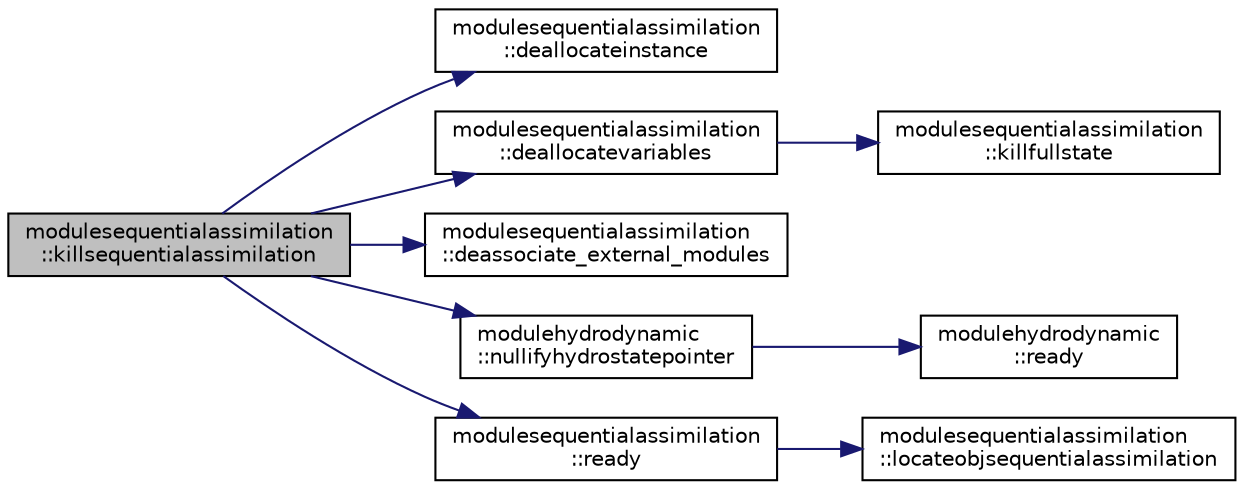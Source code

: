 digraph "modulesequentialassimilation::killsequentialassimilation"
{
 // LATEX_PDF_SIZE
  edge [fontname="Helvetica",fontsize="10",labelfontname="Helvetica",labelfontsize="10"];
  node [fontname="Helvetica",fontsize="10",shape=record];
  rankdir="LR";
  Node1 [label="modulesequentialassimilation\l::killsequentialassimilation",height=0.2,width=0.4,color="black", fillcolor="grey75", style="filled", fontcolor="black",tooltip=" "];
  Node1 -> Node2 [color="midnightblue",fontsize="10",style="solid"];
  Node2 [label="modulesequentialassimilation\l::deallocateinstance",height=0.2,width=0.4,color="black", fillcolor="white", style="filled",URL="$namespacemodulesequentialassimilation.html#a3d80f83cfeb707312981be037f194082",tooltip=" "];
  Node1 -> Node3 [color="midnightblue",fontsize="10",style="solid"];
  Node3 [label="modulesequentialassimilation\l::deallocatevariables",height=0.2,width=0.4,color="black", fillcolor="white", style="filled",URL="$namespacemodulesequentialassimilation.html#aa604c23d9d9ee0bb814f499c565fde3f",tooltip=" "];
  Node3 -> Node4 [color="midnightblue",fontsize="10",style="solid"];
  Node4 [label="modulesequentialassimilation\l::killfullstate",height=0.2,width=0.4,color="black", fillcolor="white", style="filled",URL="$namespacemodulesequentialassimilation.html#a7077ed60ddc61ad6d71f0df6d63bd587",tooltip=" "];
  Node1 -> Node5 [color="midnightblue",fontsize="10",style="solid"];
  Node5 [label="modulesequentialassimilation\l::deassociate_external_modules",height=0.2,width=0.4,color="black", fillcolor="white", style="filled",URL="$namespacemodulesequentialassimilation.html#adf87f0a5e3f8680e6eab41ee6c53dd51",tooltip=" "];
  Node1 -> Node6 [color="midnightblue",fontsize="10",style="solid"];
  Node6 [label="modulehydrodynamic\l::nullifyhydrostatepointer",height=0.2,width=0.4,color="black", fillcolor="white", style="filled",URL="$namespacemodulehydrodynamic.html#a3c9ae88187f7c83938a730ba2aecc5b4",tooltip=" "];
  Node6 -> Node7 [color="midnightblue",fontsize="10",style="solid"];
  Node7 [label="modulehydrodynamic\l::ready",height=0.2,width=0.4,color="black", fillcolor="white", style="filled",URL="$namespacemodulehydrodynamic.html#a541821548a44af36e71f5eddedae890e",tooltip=" "];
  Node1 -> Node8 [color="midnightblue",fontsize="10",style="solid"];
  Node8 [label="modulesequentialassimilation\l::ready",height=0.2,width=0.4,color="black", fillcolor="white", style="filled",URL="$namespacemodulesequentialassimilation.html#a612c7f8e7d5560ffd80850c43f9e9c35",tooltip=" "];
  Node8 -> Node9 [color="midnightblue",fontsize="10",style="solid"];
  Node9 [label="modulesequentialassimilation\l::locateobjsequentialassimilation",height=0.2,width=0.4,color="black", fillcolor="white", style="filled",URL="$namespacemodulesequentialassimilation.html#a1d6ec9ce245a5aa2d80e8f35b8142e21",tooltip=" "];
}
